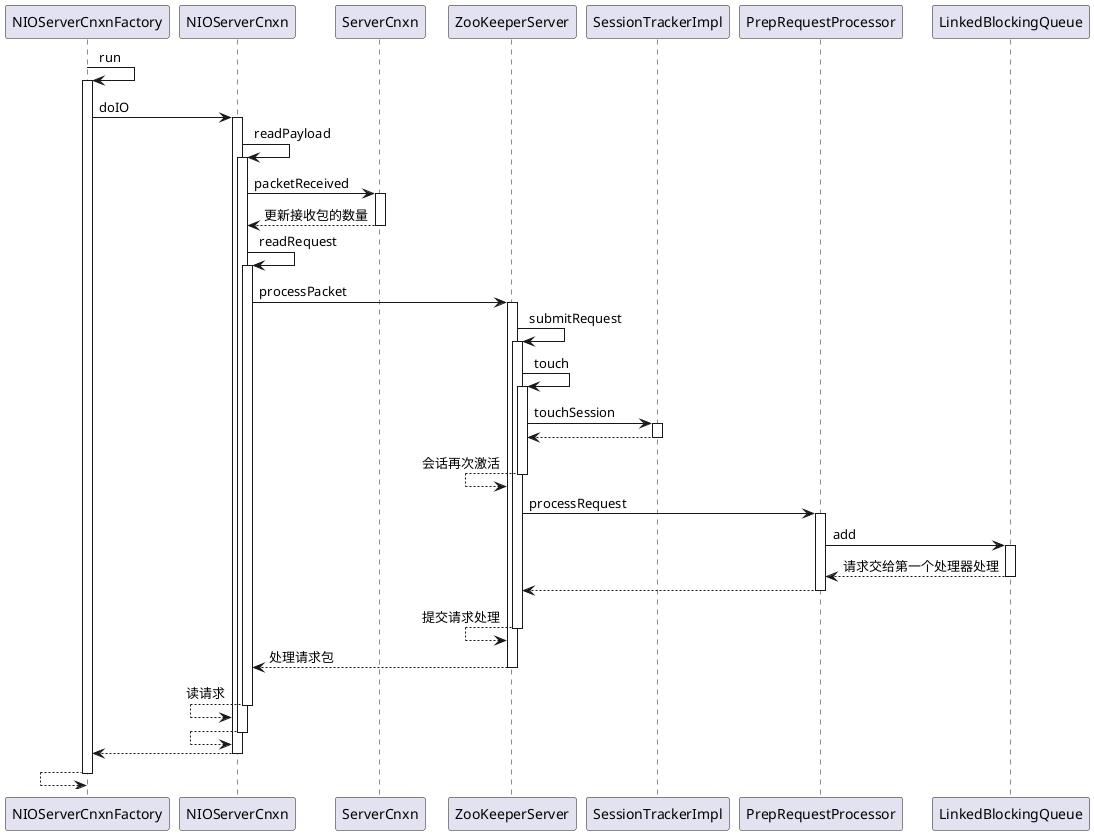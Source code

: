 @startuml

NIOServerCnxnFactory->NIOServerCnxnFactory:run
activate NIOServerCnxnFactory

    NIOServerCnxnFactory->NIOServerCnxn:doIO
    activate NIOServerCnxn
        NIOServerCnxn->NIOServerCnxn:readPayload
        activate NIOServerCnxn
            NIOServerCnxn->ServerCnxn:packetReceived
            activate ServerCnxn
            NIOServerCnxn<--ServerCnxn:更新接收包的数量
            deactivate ServerCnxn
            NIOServerCnxn->NIOServerCnxn:readRequest
            activate NIOServerCnxn
                NIOServerCnxn->ZooKeeperServer:processPacket
                activate ZooKeeperServer
                    ZooKeeperServer->ZooKeeperServer:submitRequest
                    activate ZooKeeperServer
                        ZooKeeperServer->ZooKeeperServer:touch
                        activate ZooKeeperServer
                            ZooKeeperServer->SessionTrackerImpl:touchSession
                            activate SessionTrackerImpl
                            ZooKeeperServer<--SessionTrackerImpl:
                            deactivate SessionTrackerImpl
                        ZooKeeperServer<--ZooKeeperServer:会话再次激活
                        deactivate ZooKeeperServer

                        ZooKeeperServer->PrepRequestProcessor:processRequest
                        activate PrepRequestProcessor
                            PrepRequestProcessor->LinkedBlockingQueue:add
                            activate LinkedBlockingQueue
                            PrepRequestProcessor<--LinkedBlockingQueue:请求交给第一个处理器处理
                            deactivate LinkedBlockingQueue
                        ZooKeeperServer<--PrepRequestProcessor:
                        deactivate PrepRequestProcessor
                    ZooKeeperServer<--ZooKeeperServer:提交请求处理
                    deactivate ZooKeeperServer
                NIOServerCnxn<--ZooKeeperServer:处理请求包
                deactivate ZooKeeperServer
            NIOServerCnxn<--NIOServerCnxn:读请求
            deactivate NIOServerCnxn
        NIOServerCnxn<--NIOServerCnxn:
        deactivate NIOServerCnxn
    NIOServerCnxnFactory<--NIOServerCnxn:
    deactivate NIOServerCnxn


NIOServerCnxnFactory<--NIOServerCnxnFactory:
deactivate NIOServerCnxnFactory

@enduml